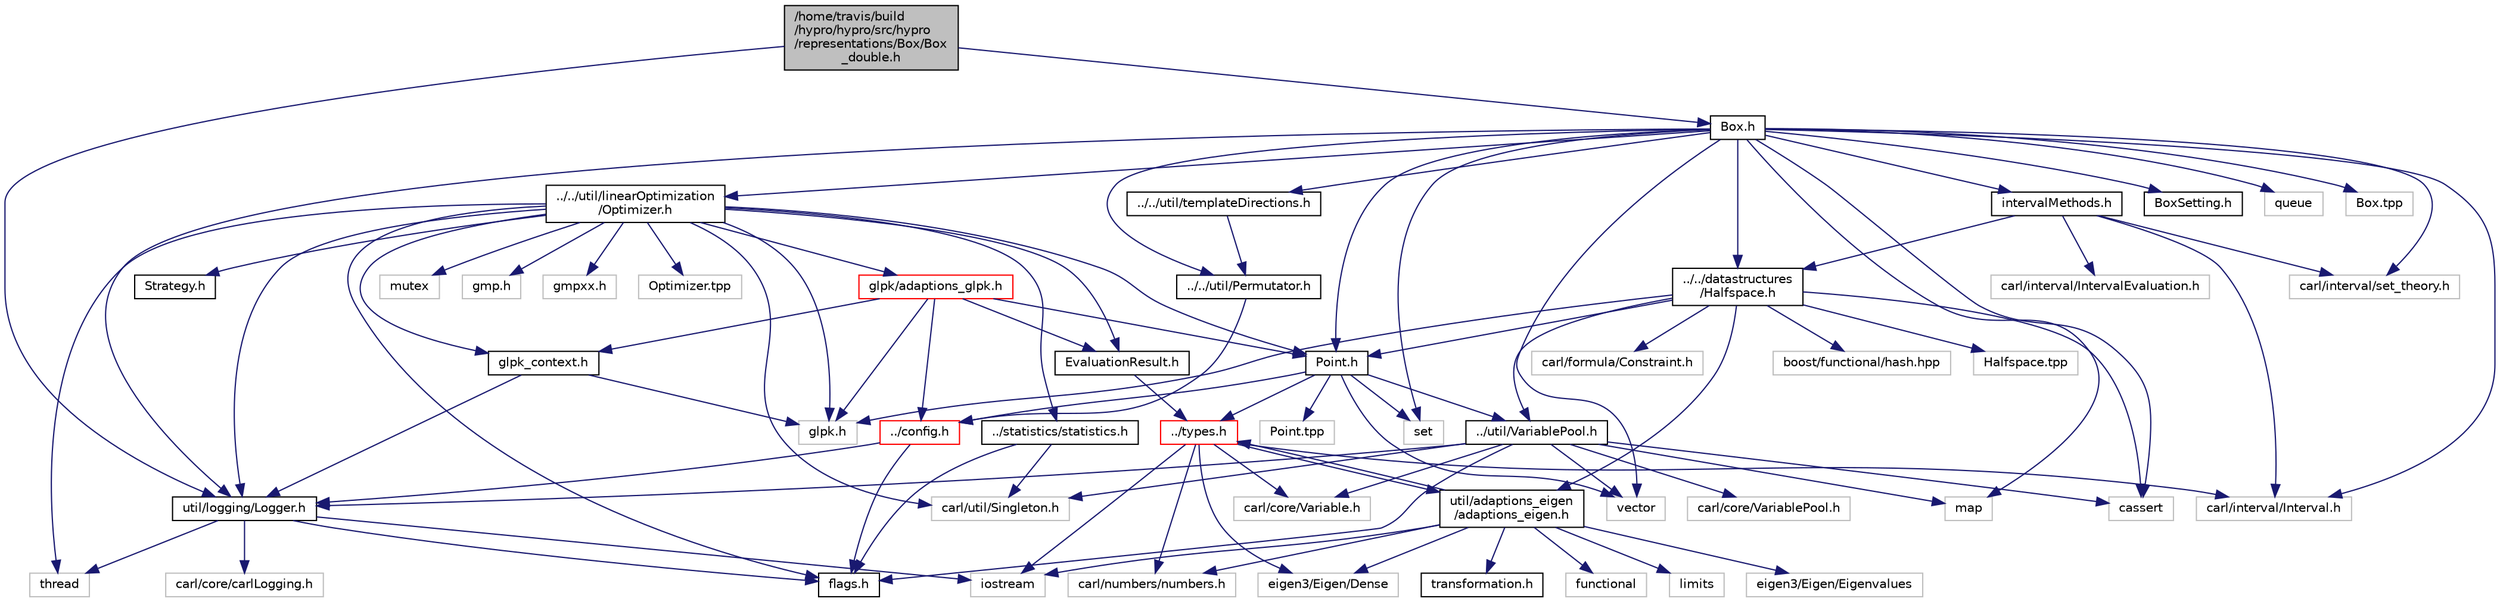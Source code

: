 digraph "/home/travis/build/hypro/hypro/src/hypro/representations/Box/Box_double.h"
{
  edge [fontname="Helvetica",fontsize="10",labelfontname="Helvetica",labelfontsize="10"];
  node [fontname="Helvetica",fontsize="10",shape=record];
  Node1 [label="/home/travis/build\l/hypro/hypro/src/hypro\l/representations/Box/Box\l_double.h",height=0.2,width=0.4,color="black", fillcolor="grey75", style="filled" fontcolor="black"];
  Node1 -> Node2 [color="midnightblue",fontsize="10",style="solid",fontname="Helvetica"];
  Node2 [label="Box.h",height=0.2,width=0.4,color="black", fillcolor="white", style="filled",URL="$Box_8h.html"];
  Node2 -> Node3 [color="midnightblue",fontsize="10",style="solid",fontname="Helvetica"];
  Node3 [label="intervalMethods.h",height=0.2,width=0.4,color="black", fillcolor="white", style="filled",URL="$intervalMethods_8h_source.html"];
  Node3 -> Node4 [color="midnightblue",fontsize="10",style="solid",fontname="Helvetica"];
  Node4 [label="../../datastructures\l/Halfspace.h",height=0.2,width=0.4,color="black", fillcolor="white", style="filled",URL="$Halfspace_8h.html"];
  Node4 -> Node5 [color="midnightblue",fontsize="10",style="solid",fontname="Helvetica"];
  Node5 [label="Point.h",height=0.2,width=0.4,color="black", fillcolor="white", style="filled",URL="$Point_8h.html"];
  Node5 -> Node6 [color="midnightblue",fontsize="10",style="solid",fontname="Helvetica"];
  Node6 [label="../types.h",height=0.2,width=0.4,color="red", fillcolor="white", style="filled",URL="$types_8h_source.html"];
  Node6 -> Node7 [color="midnightblue",fontsize="10",style="solid",fontname="Helvetica"];
  Node7 [label="iostream",height=0.2,width=0.4,color="grey75", fillcolor="white", style="filled"];
  Node6 -> Node8 [color="midnightblue",fontsize="10",style="solid",fontname="Helvetica"];
  Node8 [label="carl/numbers/numbers.h",height=0.2,width=0.4,color="grey75", fillcolor="white", style="filled"];
  Node6 -> Node9 [color="midnightblue",fontsize="10",style="solid",fontname="Helvetica"];
  Node9 [label="carl/interval/Interval.h",height=0.2,width=0.4,color="grey75", fillcolor="white", style="filled"];
  Node6 -> Node10 [color="midnightblue",fontsize="10",style="solid",fontname="Helvetica"];
  Node10 [label="carl/core/Variable.h",height=0.2,width=0.4,color="grey75", fillcolor="white", style="filled"];
  Node6 -> Node11 [color="midnightblue",fontsize="10",style="solid",fontname="Helvetica"];
  Node11 [label="eigen3/Eigen/Dense",height=0.2,width=0.4,color="grey75", fillcolor="white", style="filled"];
  Node6 -> Node12 [color="midnightblue",fontsize="10",style="solid",fontname="Helvetica"];
  Node12 [label="util/adaptions_eigen\l/adaptions_eigen.h",height=0.2,width=0.4,color="black", fillcolor="white", style="filled",URL="$adaptions__eigen_8h_source.html"];
  Node12 -> Node6 [color="midnightblue",fontsize="10",style="solid",fontname="Helvetica"];
  Node12 -> Node13 [color="midnightblue",fontsize="10",style="solid",fontname="Helvetica"];
  Node13 [label="transformation.h",height=0.2,width=0.4,color="black", fillcolor="white", style="filled",URL="$transformation_8h_source.html"];
  Node12 -> Node8 [color="midnightblue",fontsize="10",style="solid",fontname="Helvetica"];
  Node12 -> Node14 [color="midnightblue",fontsize="10",style="solid",fontname="Helvetica"];
  Node14 [label="functional",height=0.2,width=0.4,color="grey75", fillcolor="white", style="filled"];
  Node12 -> Node7 [color="midnightblue",fontsize="10",style="solid",fontname="Helvetica"];
  Node12 -> Node15 [color="midnightblue",fontsize="10",style="solid",fontname="Helvetica"];
  Node15 [label="limits",height=0.2,width=0.4,color="grey75", fillcolor="white", style="filled"];
  Node12 -> Node16 [color="midnightblue",fontsize="10",style="solid",fontname="Helvetica"];
  Node16 [label="eigen3/Eigen/Eigenvalues",height=0.2,width=0.4,color="grey75", fillcolor="white", style="filled"];
  Node12 -> Node11 [color="midnightblue",fontsize="10",style="solid",fontname="Helvetica"];
  Node5 -> Node17 [color="midnightblue",fontsize="10",style="solid",fontname="Helvetica"];
  Node17 [label="../config.h",height=0.2,width=0.4,color="red", fillcolor="white", style="filled",URL="$config_8h_source.html"];
  Node17 -> Node18 [color="midnightblue",fontsize="10",style="solid",fontname="Helvetica"];
  Node18 [label="flags.h",height=0.2,width=0.4,color="black", fillcolor="white", style="filled",URL="$flags_8h_source.html"];
  Node17 -> Node19 [color="midnightblue",fontsize="10",style="solid",fontname="Helvetica"];
  Node19 [label="util/logging/Logger.h",height=0.2,width=0.4,color="black", fillcolor="white", style="filled",URL="$Logger_8h_source.html"];
  Node19 -> Node18 [color="midnightblue",fontsize="10",style="solid",fontname="Helvetica"];
  Node19 -> Node7 [color="midnightblue",fontsize="10",style="solid",fontname="Helvetica"];
  Node19 -> Node20 [color="midnightblue",fontsize="10",style="solid",fontname="Helvetica"];
  Node20 [label="thread",height=0.2,width=0.4,color="grey75", fillcolor="white", style="filled"];
  Node19 -> Node21 [color="midnightblue",fontsize="10",style="solid",fontname="Helvetica"];
  Node21 [label="carl/core/carlLogging.h",height=0.2,width=0.4,color="grey75", fillcolor="white", style="filled"];
  Node5 -> Node22 [color="midnightblue",fontsize="10",style="solid",fontname="Helvetica"];
  Node22 [label="../util/VariablePool.h",height=0.2,width=0.4,color="black", fillcolor="white", style="filled",URL="$VariablePool_8h_source.html"];
  Node22 -> Node18 [color="midnightblue",fontsize="10",style="solid",fontname="Helvetica"];
  Node22 -> Node19 [color="midnightblue",fontsize="10",style="solid",fontname="Helvetica"];
  Node22 -> Node10 [color="midnightblue",fontsize="10",style="solid",fontname="Helvetica"];
  Node22 -> Node23 [color="midnightblue",fontsize="10",style="solid",fontname="Helvetica"];
  Node23 [label="carl/core/VariablePool.h",height=0.2,width=0.4,color="grey75", fillcolor="white", style="filled"];
  Node22 -> Node24 [color="midnightblue",fontsize="10",style="solid",fontname="Helvetica"];
  Node24 [label="carl/util/Singleton.h",height=0.2,width=0.4,color="grey75", fillcolor="white", style="filled"];
  Node22 -> Node25 [color="midnightblue",fontsize="10",style="solid",fontname="Helvetica"];
  Node25 [label="map",height=0.2,width=0.4,color="grey75", fillcolor="white", style="filled"];
  Node22 -> Node26 [color="midnightblue",fontsize="10",style="solid",fontname="Helvetica"];
  Node26 [label="vector",height=0.2,width=0.4,color="grey75", fillcolor="white", style="filled"];
  Node22 -> Node27 [color="midnightblue",fontsize="10",style="solid",fontname="Helvetica"];
  Node27 [label="cassert",height=0.2,width=0.4,color="grey75", fillcolor="white", style="filled"];
  Node5 -> Node28 [color="midnightblue",fontsize="10",style="solid",fontname="Helvetica"];
  Node28 [label="set",height=0.2,width=0.4,color="grey75", fillcolor="white", style="filled"];
  Node5 -> Node26 [color="midnightblue",fontsize="10",style="solid",fontname="Helvetica"];
  Node5 -> Node29 [color="midnightblue",fontsize="10",style="solid",fontname="Helvetica"];
  Node29 [label="Point.tpp",height=0.2,width=0.4,color="grey75", fillcolor="white", style="filled"];
  Node4 -> Node22 [color="midnightblue",fontsize="10",style="solid",fontname="Helvetica"];
  Node4 -> Node12 [color="midnightblue",fontsize="10",style="solid",fontname="Helvetica"];
  Node4 -> Node30 [color="midnightblue",fontsize="10",style="solid",fontname="Helvetica"];
  Node30 [label="glpk.h",height=0.2,width=0.4,color="grey75", fillcolor="white", style="filled"];
  Node4 -> Node31 [color="midnightblue",fontsize="10",style="solid",fontname="Helvetica"];
  Node31 [label="carl/formula/Constraint.h",height=0.2,width=0.4,color="grey75", fillcolor="white", style="filled"];
  Node4 -> Node32 [color="midnightblue",fontsize="10",style="solid",fontname="Helvetica"];
  Node32 [label="boost/functional/hash.hpp",height=0.2,width=0.4,color="grey75", fillcolor="white", style="filled"];
  Node4 -> Node27 [color="midnightblue",fontsize="10",style="solid",fontname="Helvetica"];
  Node4 -> Node33 [color="midnightblue",fontsize="10",style="solid",fontname="Helvetica"];
  Node33 [label="Halfspace.tpp",height=0.2,width=0.4,color="grey75", fillcolor="white", style="filled"];
  Node3 -> Node9 [color="midnightblue",fontsize="10",style="solid",fontname="Helvetica"];
  Node3 -> Node34 [color="midnightblue",fontsize="10",style="solid",fontname="Helvetica"];
  Node34 [label="carl/interval/IntervalEvaluation.h",height=0.2,width=0.4,color="grey75", fillcolor="white", style="filled"];
  Node3 -> Node35 [color="midnightblue",fontsize="10",style="solid",fontname="Helvetica"];
  Node35 [label="carl/interval/set_theory.h",height=0.2,width=0.4,color="grey75", fillcolor="white", style="filled"];
  Node2 -> Node36 [color="midnightblue",fontsize="10",style="solid",fontname="Helvetica"];
  Node36 [label="BoxSetting.h",height=0.2,width=0.4,color="black", fillcolor="white", style="filled",URL="$BoxSetting_8h_source.html"];
  Node2 -> Node4 [color="midnightblue",fontsize="10",style="solid",fontname="Helvetica"];
  Node2 -> Node5 [color="midnightblue",fontsize="10",style="solid",fontname="Helvetica"];
  Node2 -> Node37 [color="midnightblue",fontsize="10",style="solid",fontname="Helvetica"];
  Node37 [label="../../util/Permutator.h",height=0.2,width=0.4,color="black", fillcolor="white", style="filled",URL="$Permutator_8h_source.html"];
  Node37 -> Node17 [color="midnightblue",fontsize="10",style="solid",fontname="Helvetica"];
  Node2 -> Node38 [color="midnightblue",fontsize="10",style="solid",fontname="Helvetica"];
  Node38 [label="../../util/templateDirections.h",height=0.2,width=0.4,color="black", fillcolor="white", style="filled",URL="$templateDirections_8h_source.html"];
  Node38 -> Node37 [color="midnightblue",fontsize="10",style="solid",fontname="Helvetica"];
  Node2 -> Node39 [color="midnightblue",fontsize="10",style="solid",fontname="Helvetica"];
  Node39 [label="../../util/linearOptimization\l/Optimizer.h",height=0.2,width=0.4,color="black", fillcolor="white", style="filled",URL="$Optimizer_8h_source.html"];
  Node39 -> Node18 [color="midnightblue",fontsize="10",style="solid",fontname="Helvetica"];
  Node39 -> Node40 [color="midnightblue",fontsize="10",style="solid",fontname="Helvetica"];
  Node40 [label="Strategy.h",height=0.2,width=0.4,color="black", fillcolor="white", style="filled",URL="$util_2linearOptimization_2Strategy_8h_source.html"];
  Node39 -> Node41 [color="midnightblue",fontsize="10",style="solid",fontname="Helvetica"];
  Node41 [label="EvaluationResult.h",height=0.2,width=0.4,color="black", fillcolor="white", style="filled",URL="$EvaluationResult_8h_source.html"];
  Node41 -> Node6 [color="midnightblue",fontsize="10",style="solid",fontname="Helvetica"];
  Node39 -> Node5 [color="midnightblue",fontsize="10",style="solid",fontname="Helvetica"];
  Node39 -> Node30 [color="midnightblue",fontsize="10",style="solid",fontname="Helvetica"];
  Node39 -> Node42 [color="midnightblue",fontsize="10",style="solid",fontname="Helvetica"];
  Node42 [label="glpk_context.h",height=0.2,width=0.4,color="black", fillcolor="white", style="filled",URL="$glpk__context_8h_source.html"];
  Node42 -> Node19 [color="midnightblue",fontsize="10",style="solid",fontname="Helvetica"];
  Node42 -> Node30 [color="midnightblue",fontsize="10",style="solid",fontname="Helvetica"];
  Node39 -> Node43 [color="midnightblue",fontsize="10",style="solid",fontname="Helvetica"];
  Node43 [label="glpk/adaptions_glpk.h",height=0.2,width=0.4,color="red", fillcolor="white", style="filled",URL="$adaptions__glpk_8h_source.html"];
  Node43 -> Node41 [color="midnightblue",fontsize="10",style="solid",fontname="Helvetica"];
  Node43 -> Node42 [color="midnightblue",fontsize="10",style="solid",fontname="Helvetica"];
  Node43 -> Node5 [color="midnightblue",fontsize="10",style="solid",fontname="Helvetica"];
  Node43 -> Node17 [color="midnightblue",fontsize="10",style="solid",fontname="Helvetica"];
  Node43 -> Node30 [color="midnightblue",fontsize="10",style="solid",fontname="Helvetica"];
  Node39 -> Node24 [color="midnightblue",fontsize="10",style="solid",fontname="Helvetica"];
  Node39 -> Node44 [color="midnightblue",fontsize="10",style="solid",fontname="Helvetica"];
  Node44 [label="mutex",height=0.2,width=0.4,color="grey75", fillcolor="white", style="filled"];
  Node39 -> Node20 [color="midnightblue",fontsize="10",style="solid",fontname="Helvetica"];
  Node39 -> Node45 [color="midnightblue",fontsize="10",style="solid",fontname="Helvetica"];
  Node45 [label="../statistics/statistics.h",height=0.2,width=0.4,color="black", fillcolor="white", style="filled",URL="$statistics_8h_source.html"];
  Node45 -> Node18 [color="midnightblue",fontsize="10",style="solid",fontname="Helvetica"];
  Node45 -> Node24 [color="midnightblue",fontsize="10",style="solid",fontname="Helvetica"];
  Node39 -> Node19 [color="midnightblue",fontsize="10",style="solid",fontname="Helvetica"];
  Node39 -> Node46 [color="midnightblue",fontsize="10",style="solid",fontname="Helvetica"];
  Node46 [label="gmp.h",height=0.2,width=0.4,color="grey75", fillcolor="white", style="filled"];
  Node39 -> Node47 [color="midnightblue",fontsize="10",style="solid",fontname="Helvetica"];
  Node47 [label="gmpxx.h",height=0.2,width=0.4,color="grey75", fillcolor="white", style="filled"];
  Node39 -> Node48 [color="midnightblue",fontsize="10",style="solid",fontname="Helvetica"];
  Node48 [label="Optimizer.tpp",height=0.2,width=0.4,color="grey75", fillcolor="white", style="filled"];
  Node2 -> Node19 [color="midnightblue",fontsize="10",style="solid",fontname="Helvetica"];
  Node2 -> Node9 [color="midnightblue",fontsize="10",style="solid",fontname="Helvetica"];
  Node2 -> Node35 [color="midnightblue",fontsize="10",style="solid",fontname="Helvetica"];
  Node2 -> Node27 [color="midnightblue",fontsize="10",style="solid",fontname="Helvetica"];
  Node2 -> Node25 [color="midnightblue",fontsize="10",style="solid",fontname="Helvetica"];
  Node2 -> Node28 [color="midnightblue",fontsize="10",style="solid",fontname="Helvetica"];
  Node2 -> Node26 [color="midnightblue",fontsize="10",style="solid",fontname="Helvetica"];
  Node2 -> Node49 [color="midnightblue",fontsize="10",style="solid",fontname="Helvetica"];
  Node49 [label="queue",height=0.2,width=0.4,color="grey75", fillcolor="white", style="filled"];
  Node2 -> Node50 [color="midnightblue",fontsize="10",style="solid",fontname="Helvetica"];
  Node50 [label="Box.tpp",height=0.2,width=0.4,color="grey75", fillcolor="white", style="filled"];
  Node1 -> Node19 [color="midnightblue",fontsize="10",style="solid",fontname="Helvetica"];
}
